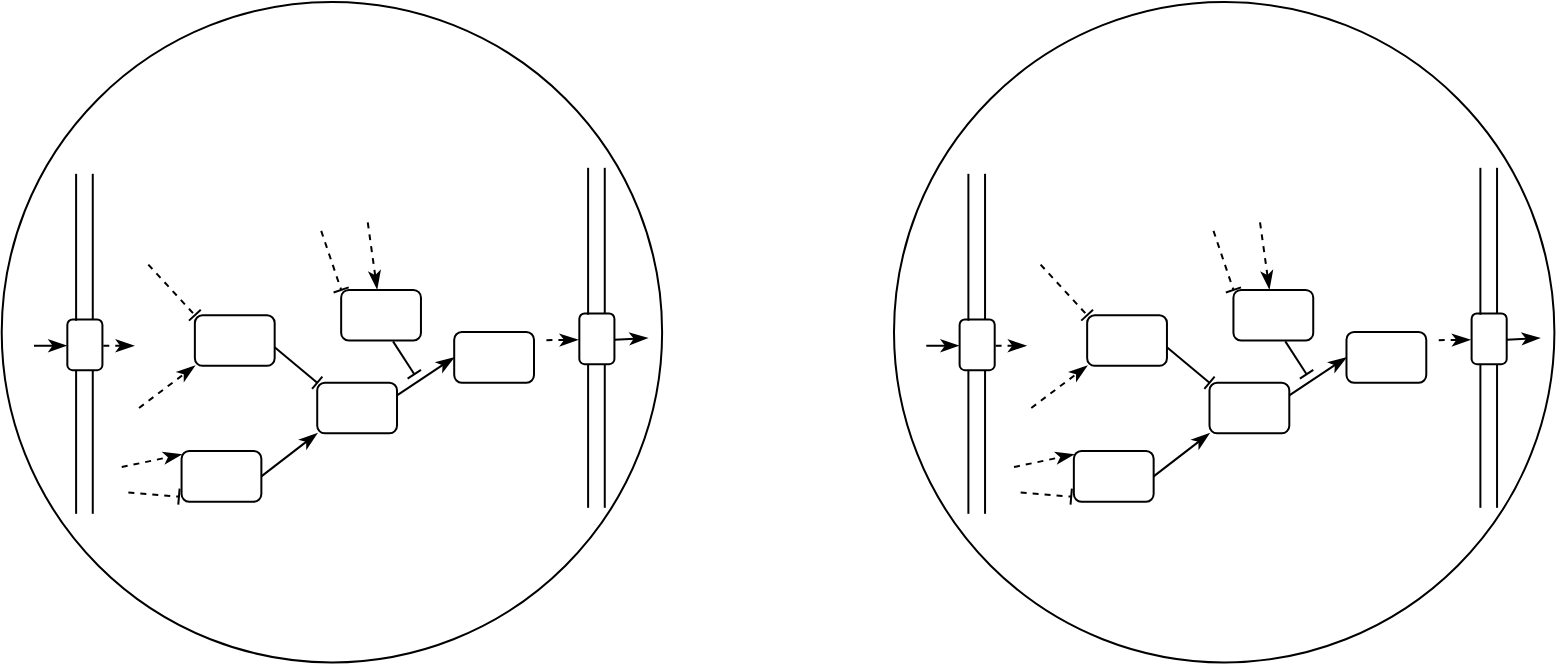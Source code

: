 <mxfile version="21.3.5" type="github">
  <diagram name="Pagina-1" id="Wt9UrQJUb0UYPPKEyl78">
    <mxGraphModel dx="339" dy="211" grid="1" gridSize="10" guides="1" tooltips="1" connect="1" arrows="1" fold="1" page="1" pageScale="1" pageWidth="827" pageHeight="1169" math="0" shadow="0">
      <root>
        <mxCell id="0" />
        <mxCell id="1" parent="0" />
        <mxCell id="3cHYdDrRVw5-Ya5xDgzx-17" value="" style="group" vertex="1" connectable="0" parent="1">
          <mxGeometry x="40" y="85.91" width="314.06" height="244.286" as="geometry" />
        </mxCell>
        <mxCell id="3cHYdDrRVw5-Ya5xDgzx-18" value="" style="endArrow=none;html=1;rounded=0;" edge="1" parent="3cHYdDrRVw5-Ya5xDgzx-17">
          <mxGeometry width="50" height="50" relative="1" as="geometry">
            <mxPoint x="21.053" y="170" as="sourcePoint" />
            <mxPoint x="21.053" y="97.143" as="targetPoint" />
          </mxGeometry>
        </mxCell>
        <mxCell id="3cHYdDrRVw5-Ya5xDgzx-19" value="" style="endArrow=none;html=1;rounded=0;" edge="1" parent="3cHYdDrRVw5-Ya5xDgzx-17">
          <mxGeometry width="50" height="50" relative="1" as="geometry">
            <mxPoint x="29.386" y="170" as="sourcePoint" />
            <mxPoint x="29.386" y="97.143" as="targetPoint" />
          </mxGeometry>
        </mxCell>
        <mxCell id="3cHYdDrRVw5-Ya5xDgzx-20" value="" style="group" vertex="1" connectable="0" parent="3cHYdDrRVw5-Ya5xDgzx-17">
          <mxGeometry x="43.86" y="24.286" width="270.2" height="220" as="geometry" />
        </mxCell>
        <mxCell id="3cHYdDrRVw5-Ya5xDgzx-21" style="edgeStyle=none;rounded=0;orthogonalLoop=1;jettySize=auto;html=1;exitX=0.65;exitY=1.017;exitDx=0;exitDy=0;endArrow=baseDash;endFill=0;exitPerimeter=0;" edge="1" parent="3cHYdDrRVw5-Ya5xDgzx-20" source="3cHYdDrRVw5-Ya5xDgzx-22">
          <mxGeometry relative="1" as="geometry">
            <mxPoint x="146.293" y="75.939" as="targetPoint" />
            <mxPoint x="136.319" y="59.063" as="sourcePoint" />
          </mxGeometry>
        </mxCell>
        <mxCell id="3cHYdDrRVw5-Ya5xDgzx-22" value="" style="rounded=1;whiteSpace=wrap;html=1;" vertex="1" parent="3cHYdDrRVw5-Ya5xDgzx-20">
          <mxGeometry x="109.72" y="33.751" width="39.898" height="25.313" as="geometry" />
        </mxCell>
        <mxCell id="3cHYdDrRVw5-Ya5xDgzx-23" value="" style="rounded=1;whiteSpace=wrap;html=1;" vertex="1" parent="3cHYdDrRVw5-Ya5xDgzx-20">
          <mxGeometry x="166.242" y="54.845" width="39.898" height="25.313" as="geometry" />
        </mxCell>
        <mxCell id="3cHYdDrRVw5-Ya5xDgzx-24" value="" style="rounded=1;whiteSpace=wrap;html=1;" vertex="1" parent="3cHYdDrRVw5-Ya5xDgzx-20">
          <mxGeometry x="97.75" y="80.158" width="39.898" height="25.313" as="geometry" />
        </mxCell>
        <mxCell id="3cHYdDrRVw5-Ya5xDgzx-25" style="edgeStyle=none;rounded=0;orthogonalLoop=1;jettySize=auto;html=1;exitX=1;exitY=0.25;exitDx=0;exitDy=0;entryX=0;entryY=0.5;entryDx=0;entryDy=0;endArrow=classicThin;endFill=1;" edge="1" parent="3cHYdDrRVw5-Ya5xDgzx-20" source="3cHYdDrRVw5-Ya5xDgzx-24" target="3cHYdDrRVw5-Ya5xDgzx-23">
          <mxGeometry relative="1" as="geometry">
            <mxPoint x="129.669" y="92.814" as="sourcePoint" />
            <mxPoint x="164.247" y="67.096" as="targetPoint" />
          </mxGeometry>
        </mxCell>
        <mxCell id="3cHYdDrRVw5-Ya5xDgzx-26" value="" style="rounded=1;whiteSpace=wrap;html=1;" vertex="1" parent="3cHYdDrRVw5-Ya5xDgzx-20">
          <mxGeometry x="36.573" y="46.407" width="39.898" height="25.313" as="geometry" />
        </mxCell>
        <mxCell id="3cHYdDrRVw5-Ya5xDgzx-27" style="rounded=0;orthogonalLoop=1;jettySize=auto;html=1;exitX=1;exitY=0.633;exitDx=0;exitDy=0;entryX=0;entryY=0;entryDx=0;entryDy=0;endArrow=baseDash;endFill=0;exitPerimeter=0;" edge="1" parent="3cHYdDrRVw5-Ya5xDgzx-20" source="3cHYdDrRVw5-Ya5xDgzx-26" target="3cHYdDrRVw5-Ya5xDgzx-24">
          <mxGeometry relative="1" as="geometry">
            <mxPoint x="103.07" y="84.376" as="targetPoint" />
            <mxPoint x="75.901" y="62.558" as="sourcePoint" />
          </mxGeometry>
        </mxCell>
        <mxCell id="3cHYdDrRVw5-Ya5xDgzx-28" value="" style="rounded=1;whiteSpace=wrap;html=1;" vertex="1" parent="3cHYdDrRVw5-Ya5xDgzx-20">
          <mxGeometry x="29.924" y="114.33" width="39.898" height="25.313" as="geometry" />
        </mxCell>
        <mxCell id="3cHYdDrRVw5-Ya5xDgzx-29" style="edgeStyle=none;rounded=0;orthogonalLoop=1;jettySize=auto;html=1;exitX=1;exitY=0.5;exitDx=0;exitDy=0;entryX=0;entryY=1;entryDx=0;entryDy=0;endArrow=classicThin;endFill=1;" edge="1" parent="3cHYdDrRVw5-Ya5xDgzx-20" source="3cHYdDrRVw5-Ya5xDgzx-28" target="3cHYdDrRVw5-Ya5xDgzx-24">
          <mxGeometry relative="1" as="geometry">
            <mxPoint x="69.251" y="127.288" as="sourcePoint" />
            <mxPoint x="106.965" y="104.747" as="targetPoint" />
          </mxGeometry>
        </mxCell>
        <mxCell id="3cHYdDrRVw5-Ya5xDgzx-30" style="rounded=0;orthogonalLoop=1;jettySize=auto;html=1;entryX=0;entryY=0;entryDx=0;entryDy=0;endArrow=baseDash;endFill=0;dashed=1;" edge="1" parent="3cHYdDrRVw5-Ya5xDgzx-20" target="3cHYdDrRVw5-Ya5xDgzx-22">
          <mxGeometry relative="1" as="geometry">
            <mxPoint x="101.075" y="84.376" as="targetPoint" />
            <mxPoint x="99.745" y="4.219" as="sourcePoint" />
          </mxGeometry>
        </mxCell>
        <mxCell id="3cHYdDrRVw5-Ya5xDgzx-31" style="rounded=0;orthogonalLoop=1;jettySize=auto;html=1;entryX=0;entryY=0;entryDx=0;entryDy=0;endArrow=baseDash;endFill=0;dashed=1;" edge="1" parent="3cHYdDrRVw5-Ya5xDgzx-20" target="3cHYdDrRVw5-Ya5xDgzx-26">
          <mxGeometry relative="1" as="geometry">
            <mxPoint x="113.045" y="37.969" as="targetPoint" />
            <mxPoint x="13.299" y="21.094" as="sourcePoint" />
          </mxGeometry>
        </mxCell>
        <mxCell id="3cHYdDrRVw5-Ya5xDgzx-32" style="rounded=0;orthogonalLoop=1;jettySize=auto;html=1;endArrow=baseDash;endFill=0;dashed=1;entryX=-0.033;entryY=0.9;entryDx=0;entryDy=0;entryPerimeter=0;" edge="1" parent="3cHYdDrRVw5-Ya5xDgzx-20" target="3cHYdDrRVw5-Ya5xDgzx-28">
          <mxGeometry relative="1" as="geometry">
            <mxPoint x="26.599" y="130.783" as="targetPoint" />
            <mxPoint x="3.325" y="135.002" as="sourcePoint" />
          </mxGeometry>
        </mxCell>
        <mxCell id="3cHYdDrRVw5-Ya5xDgzx-33" style="edgeStyle=none;rounded=0;orthogonalLoop=1;jettySize=auto;html=1;exitX=1;exitY=0.5;exitDx=0;exitDy=0;entryX=0;entryY=1;entryDx=0;entryDy=0;endArrow=classicThin;endFill=1;dashed=1;" edge="1" parent="3cHYdDrRVw5-Ya5xDgzx-20">
          <mxGeometry relative="1" as="geometry">
            <mxPoint x="8.645" y="92.814" as="sourcePoint" />
            <mxPoint x="36.573" y="71.72" as="targetPoint" />
          </mxGeometry>
        </mxCell>
        <mxCell id="3cHYdDrRVw5-Ya5xDgzx-34" style="edgeStyle=none;rounded=0;orthogonalLoop=1;jettySize=auto;html=1;entryX=0;entryY=1;entryDx=0;entryDy=0;endArrow=classicThin;endFill=1;dashed=1;" edge="1" parent="3cHYdDrRVw5-Ya5xDgzx-20">
          <mxGeometry relative="1" as="geometry">
            <mxPoint y="122.346" as="sourcePoint" />
            <mxPoint x="29.924" y="116.017" as="targetPoint" />
          </mxGeometry>
        </mxCell>
        <mxCell id="3cHYdDrRVw5-Ya5xDgzx-35" style="edgeStyle=none;rounded=0;orthogonalLoop=1;jettySize=auto;html=1;entryX=0.45;entryY=-0.017;entryDx=0;entryDy=0;endArrow=classicThin;endFill=1;dashed=1;entryPerimeter=0;" edge="1" parent="3cHYdDrRVw5-Ya5xDgzx-20" target="3cHYdDrRVw5-Ya5xDgzx-22">
          <mxGeometry relative="1" as="geometry">
            <mxPoint x="123.019" as="sourcePoint" />
            <mxPoint x="33.248" y="120.236" as="targetPoint" />
          </mxGeometry>
        </mxCell>
        <mxCell id="3cHYdDrRVw5-Ya5xDgzx-36" value="" style="ellipse;whiteSpace=wrap;html=1;aspect=fixed;fillColor=none;" vertex="1" parent="3cHYdDrRVw5-Ya5xDgzx-20">
          <mxGeometry x="-60" y="-110.2" width="330.2" height="330.2" as="geometry" />
        </mxCell>
        <mxCell id="3cHYdDrRVw5-Ya5xDgzx-37" style="edgeStyle=none;rounded=0;orthogonalLoop=1;jettySize=auto;html=1;exitX=1.025;exitY=0.675;exitDx=0;exitDy=0;dashed=1;endArrow=classicThin;endFill=1;exitPerimeter=0;" edge="1" parent="3cHYdDrRVw5-Ya5xDgzx-17">
          <mxGeometry relative="1" as="geometry">
            <mxPoint x="50" y="86" as="targetPoint" />
            <mxPoint x="34.649" y="85.943" as="sourcePoint" />
          </mxGeometry>
        </mxCell>
        <mxCell id="3cHYdDrRVw5-Ya5xDgzx-38" value="" style="rounded=1;whiteSpace=wrap;html=1;" vertex="1" parent="3cHYdDrRVw5-Ya5xDgzx-17">
          <mxGeometry x="16.667" y="72.857" width="17.544" height="25.312" as="geometry" />
        </mxCell>
        <mxCell id="3cHYdDrRVw5-Ya5xDgzx-39" value="" style="endArrow=none;html=1;rounded=0;" edge="1" parent="3cHYdDrRVw5-Ya5xDgzx-17">
          <mxGeometry width="50" height="50" relative="1" as="geometry">
            <mxPoint x="21.053" y="73.464" as="sourcePoint" />
            <mxPoint x="21.053" as="targetPoint" />
          </mxGeometry>
        </mxCell>
        <mxCell id="3cHYdDrRVw5-Ya5xDgzx-40" style="edgeStyle=none;rounded=0;orthogonalLoop=1;jettySize=auto;html=1;entryX=-0.02;entryY=0.279;entryDx=0;entryDy=0;endArrow=classicThin;endFill=1;entryPerimeter=0;" edge="1" parent="3cHYdDrRVw5-Ya5xDgzx-17">
          <mxGeometry relative="1" as="geometry">
            <mxPoint y="86" as="sourcePoint" />
            <mxPoint x="16.316" y="85.919" as="targetPoint" />
          </mxGeometry>
        </mxCell>
        <mxCell id="3cHYdDrRVw5-Ya5xDgzx-41" value="" style="endArrow=none;html=1;rounded=0;" edge="1" parent="3cHYdDrRVw5-Ya5xDgzx-17">
          <mxGeometry width="50" height="50" relative="1" as="geometry">
            <mxPoint x="29.386" y="72.857" as="sourcePoint" />
            <mxPoint x="29.386" as="targetPoint" />
          </mxGeometry>
        </mxCell>
        <mxCell id="3cHYdDrRVw5-Ya5xDgzx-42" value="" style="endArrow=none;html=1;rounded=0;" edge="1" parent="1">
          <mxGeometry width="50" height="50" relative="1" as="geometry">
            <mxPoint x="317.053" y="252.91" as="sourcePoint" />
            <mxPoint x="317.053" y="180.053" as="targetPoint" />
          </mxGeometry>
        </mxCell>
        <mxCell id="3cHYdDrRVw5-Ya5xDgzx-43" value="" style="endArrow=none;html=1;rounded=0;" edge="1" parent="1">
          <mxGeometry width="50" height="50" relative="1" as="geometry">
            <mxPoint x="325.386" y="252.91" as="sourcePoint" />
            <mxPoint x="325.386" y="180.053" as="targetPoint" />
          </mxGeometry>
        </mxCell>
        <mxCell id="3cHYdDrRVw5-Ya5xDgzx-44" style="edgeStyle=none;rounded=0;orthogonalLoop=1;jettySize=auto;html=1;exitX=1;exitY=0.25;exitDx=0;exitDy=0;dashed=1;endArrow=classicThin;endFill=1;" edge="1" parent="1">
          <mxGeometry relative="1" as="geometry">
            <mxPoint x="312" y="168.91" as="targetPoint" />
            <mxPoint x="296.211" y="169.095" as="sourcePoint" />
          </mxGeometry>
        </mxCell>
        <mxCell id="3cHYdDrRVw5-Ya5xDgzx-45" value="" style="rounded=1;whiteSpace=wrap;html=1;" vertex="1" parent="1">
          <mxGeometry x="312.667" y="155.767" width="17.544" height="25.312" as="geometry" />
        </mxCell>
        <mxCell id="3cHYdDrRVw5-Ya5xDgzx-46" value="" style="endArrow=none;html=1;rounded=0;" edge="1" parent="1">
          <mxGeometry width="50" height="50" relative="1" as="geometry">
            <mxPoint x="317.053" y="156.374" as="sourcePoint" />
            <mxPoint x="317.053" y="82.91" as="targetPoint" />
          </mxGeometry>
        </mxCell>
        <mxCell id="3cHYdDrRVw5-Ya5xDgzx-47" value="" style="endArrow=none;html=1;rounded=0;" edge="1" parent="1">
          <mxGeometry width="50" height="50" relative="1" as="geometry">
            <mxPoint x="325.386" y="155.767" as="sourcePoint" />
            <mxPoint x="325.386" y="82.91" as="targetPoint" />
          </mxGeometry>
        </mxCell>
        <mxCell id="3cHYdDrRVw5-Ya5xDgzx-48" style="edgeStyle=none;rounded=0;orthogonalLoop=1;jettySize=auto;html=1;entryX=0;entryY=0.25;entryDx=0;entryDy=0;endArrow=classicThin;endFill=1;" edge="1" parent="1">
          <mxGeometry relative="1" as="geometry">
            <mxPoint x="330.21" y="168.83" as="sourcePoint" />
            <mxPoint x="346.877" y="168.015" as="targetPoint" />
          </mxGeometry>
        </mxCell>
        <mxCell id="3cHYdDrRVw5-Ya5xDgzx-81" value="" style="group" vertex="1" connectable="0" parent="1">
          <mxGeometry x="486.14" y="85.91" width="314.06" height="244.286" as="geometry" />
        </mxCell>
        <mxCell id="3cHYdDrRVw5-Ya5xDgzx-82" value="" style="endArrow=none;html=1;rounded=0;" edge="1" parent="3cHYdDrRVw5-Ya5xDgzx-81">
          <mxGeometry width="50" height="50" relative="1" as="geometry">
            <mxPoint x="21.053" y="170" as="sourcePoint" />
            <mxPoint x="21.053" y="97.143" as="targetPoint" />
          </mxGeometry>
        </mxCell>
        <mxCell id="3cHYdDrRVw5-Ya5xDgzx-83" value="" style="endArrow=none;html=1;rounded=0;" edge="1" parent="3cHYdDrRVw5-Ya5xDgzx-81">
          <mxGeometry width="50" height="50" relative="1" as="geometry">
            <mxPoint x="29.386" y="170" as="sourcePoint" />
            <mxPoint x="29.386" y="97.143" as="targetPoint" />
          </mxGeometry>
        </mxCell>
        <mxCell id="3cHYdDrRVw5-Ya5xDgzx-84" value="" style="group" vertex="1" connectable="0" parent="3cHYdDrRVw5-Ya5xDgzx-81">
          <mxGeometry x="43.86" y="24.286" width="270.2" height="220" as="geometry" />
        </mxCell>
        <mxCell id="3cHYdDrRVw5-Ya5xDgzx-85" style="edgeStyle=none;rounded=0;orthogonalLoop=1;jettySize=auto;html=1;exitX=0.65;exitY=1.017;exitDx=0;exitDy=0;endArrow=baseDash;endFill=0;exitPerimeter=0;" edge="1" parent="3cHYdDrRVw5-Ya5xDgzx-84" source="3cHYdDrRVw5-Ya5xDgzx-86">
          <mxGeometry relative="1" as="geometry">
            <mxPoint x="146.293" y="75.939" as="targetPoint" />
            <mxPoint x="136.319" y="59.063" as="sourcePoint" />
          </mxGeometry>
        </mxCell>
        <mxCell id="3cHYdDrRVw5-Ya5xDgzx-86" value="" style="rounded=1;whiteSpace=wrap;html=1;" vertex="1" parent="3cHYdDrRVw5-Ya5xDgzx-84">
          <mxGeometry x="109.72" y="33.751" width="39.898" height="25.313" as="geometry" />
        </mxCell>
        <mxCell id="3cHYdDrRVw5-Ya5xDgzx-87" value="" style="rounded=1;whiteSpace=wrap;html=1;" vertex="1" parent="3cHYdDrRVw5-Ya5xDgzx-84">
          <mxGeometry x="166.242" y="54.845" width="39.898" height="25.313" as="geometry" />
        </mxCell>
        <mxCell id="3cHYdDrRVw5-Ya5xDgzx-88" value="" style="rounded=1;whiteSpace=wrap;html=1;" vertex="1" parent="3cHYdDrRVw5-Ya5xDgzx-84">
          <mxGeometry x="97.75" y="80.158" width="39.898" height="25.313" as="geometry" />
        </mxCell>
        <mxCell id="3cHYdDrRVw5-Ya5xDgzx-89" style="edgeStyle=none;rounded=0;orthogonalLoop=1;jettySize=auto;html=1;exitX=1;exitY=0.25;exitDx=0;exitDy=0;entryX=0;entryY=0.5;entryDx=0;entryDy=0;endArrow=classicThin;endFill=1;" edge="1" parent="3cHYdDrRVw5-Ya5xDgzx-84" source="3cHYdDrRVw5-Ya5xDgzx-88" target="3cHYdDrRVw5-Ya5xDgzx-87">
          <mxGeometry relative="1" as="geometry">
            <mxPoint x="129.669" y="92.814" as="sourcePoint" />
            <mxPoint x="164.247" y="67.096" as="targetPoint" />
          </mxGeometry>
        </mxCell>
        <mxCell id="3cHYdDrRVw5-Ya5xDgzx-90" value="" style="rounded=1;whiteSpace=wrap;html=1;" vertex="1" parent="3cHYdDrRVw5-Ya5xDgzx-84">
          <mxGeometry x="36.573" y="46.407" width="39.898" height="25.313" as="geometry" />
        </mxCell>
        <mxCell id="3cHYdDrRVw5-Ya5xDgzx-91" style="rounded=0;orthogonalLoop=1;jettySize=auto;html=1;exitX=1;exitY=0.633;exitDx=0;exitDy=0;entryX=0;entryY=0;entryDx=0;entryDy=0;endArrow=baseDash;endFill=0;exitPerimeter=0;" edge="1" parent="3cHYdDrRVw5-Ya5xDgzx-84" source="3cHYdDrRVw5-Ya5xDgzx-90" target="3cHYdDrRVw5-Ya5xDgzx-88">
          <mxGeometry relative="1" as="geometry">
            <mxPoint x="103.07" y="84.376" as="targetPoint" />
            <mxPoint x="75.901" y="62.558" as="sourcePoint" />
          </mxGeometry>
        </mxCell>
        <mxCell id="3cHYdDrRVw5-Ya5xDgzx-92" value="" style="rounded=1;whiteSpace=wrap;html=1;" vertex="1" parent="3cHYdDrRVw5-Ya5xDgzx-84">
          <mxGeometry x="29.924" y="114.33" width="39.898" height="25.313" as="geometry" />
        </mxCell>
        <mxCell id="3cHYdDrRVw5-Ya5xDgzx-93" style="edgeStyle=none;rounded=0;orthogonalLoop=1;jettySize=auto;html=1;exitX=1;exitY=0.5;exitDx=0;exitDy=0;entryX=0;entryY=1;entryDx=0;entryDy=0;endArrow=classicThin;endFill=1;" edge="1" parent="3cHYdDrRVw5-Ya5xDgzx-84" source="3cHYdDrRVw5-Ya5xDgzx-92" target="3cHYdDrRVw5-Ya5xDgzx-88">
          <mxGeometry relative="1" as="geometry">
            <mxPoint x="69.251" y="127.288" as="sourcePoint" />
            <mxPoint x="106.965" y="104.747" as="targetPoint" />
          </mxGeometry>
        </mxCell>
        <mxCell id="3cHYdDrRVw5-Ya5xDgzx-94" style="rounded=0;orthogonalLoop=1;jettySize=auto;html=1;entryX=0;entryY=0;entryDx=0;entryDy=0;endArrow=baseDash;endFill=0;dashed=1;" edge="1" parent="3cHYdDrRVw5-Ya5xDgzx-84" target="3cHYdDrRVw5-Ya5xDgzx-86">
          <mxGeometry relative="1" as="geometry">
            <mxPoint x="101.075" y="84.376" as="targetPoint" />
            <mxPoint x="99.745" y="4.219" as="sourcePoint" />
          </mxGeometry>
        </mxCell>
        <mxCell id="3cHYdDrRVw5-Ya5xDgzx-95" style="rounded=0;orthogonalLoop=1;jettySize=auto;html=1;entryX=0;entryY=0;entryDx=0;entryDy=0;endArrow=baseDash;endFill=0;dashed=1;" edge="1" parent="3cHYdDrRVw5-Ya5xDgzx-84" target="3cHYdDrRVw5-Ya5xDgzx-90">
          <mxGeometry relative="1" as="geometry">
            <mxPoint x="113.045" y="37.969" as="targetPoint" />
            <mxPoint x="13.299" y="21.094" as="sourcePoint" />
          </mxGeometry>
        </mxCell>
        <mxCell id="3cHYdDrRVw5-Ya5xDgzx-96" style="rounded=0;orthogonalLoop=1;jettySize=auto;html=1;endArrow=baseDash;endFill=0;dashed=1;entryX=-0.033;entryY=0.9;entryDx=0;entryDy=0;entryPerimeter=0;" edge="1" parent="3cHYdDrRVw5-Ya5xDgzx-84" target="3cHYdDrRVw5-Ya5xDgzx-92">
          <mxGeometry relative="1" as="geometry">
            <mxPoint x="26.599" y="130.783" as="targetPoint" />
            <mxPoint x="3.325" y="135.002" as="sourcePoint" />
          </mxGeometry>
        </mxCell>
        <mxCell id="3cHYdDrRVw5-Ya5xDgzx-97" style="edgeStyle=none;rounded=0;orthogonalLoop=1;jettySize=auto;html=1;exitX=1;exitY=0.5;exitDx=0;exitDy=0;entryX=0;entryY=1;entryDx=0;entryDy=0;endArrow=classicThin;endFill=1;dashed=1;" edge="1" parent="3cHYdDrRVw5-Ya5xDgzx-84">
          <mxGeometry relative="1" as="geometry">
            <mxPoint x="8.645" y="92.814" as="sourcePoint" />
            <mxPoint x="36.573" y="71.72" as="targetPoint" />
          </mxGeometry>
        </mxCell>
        <mxCell id="3cHYdDrRVw5-Ya5xDgzx-98" style="edgeStyle=none;rounded=0;orthogonalLoop=1;jettySize=auto;html=1;entryX=0;entryY=1;entryDx=0;entryDy=0;endArrow=classicThin;endFill=1;dashed=1;" edge="1" parent="3cHYdDrRVw5-Ya5xDgzx-84">
          <mxGeometry relative="1" as="geometry">
            <mxPoint y="122.346" as="sourcePoint" />
            <mxPoint x="29.924" y="116.017" as="targetPoint" />
          </mxGeometry>
        </mxCell>
        <mxCell id="3cHYdDrRVw5-Ya5xDgzx-99" style="edgeStyle=none;rounded=0;orthogonalLoop=1;jettySize=auto;html=1;entryX=0.45;entryY=-0.017;entryDx=0;entryDy=0;endArrow=classicThin;endFill=1;dashed=1;entryPerimeter=0;" edge="1" parent="3cHYdDrRVw5-Ya5xDgzx-84" target="3cHYdDrRVw5-Ya5xDgzx-86">
          <mxGeometry relative="1" as="geometry">
            <mxPoint x="123.019" as="sourcePoint" />
            <mxPoint x="33.248" y="120.236" as="targetPoint" />
          </mxGeometry>
        </mxCell>
        <mxCell id="3cHYdDrRVw5-Ya5xDgzx-100" value="" style="ellipse;whiteSpace=wrap;html=1;aspect=fixed;fillColor=none;" vertex="1" parent="3cHYdDrRVw5-Ya5xDgzx-84">
          <mxGeometry x="-60" y="-110.2" width="330.2" height="330.2" as="geometry" />
        </mxCell>
        <mxCell id="3cHYdDrRVw5-Ya5xDgzx-101" style="edgeStyle=none;rounded=0;orthogonalLoop=1;jettySize=auto;html=1;exitX=1.025;exitY=0.675;exitDx=0;exitDy=0;dashed=1;endArrow=classicThin;endFill=1;exitPerimeter=0;" edge="1" parent="3cHYdDrRVw5-Ya5xDgzx-81">
          <mxGeometry relative="1" as="geometry">
            <mxPoint x="50" y="86" as="targetPoint" />
            <mxPoint x="34.649" y="85.943" as="sourcePoint" />
          </mxGeometry>
        </mxCell>
        <mxCell id="3cHYdDrRVw5-Ya5xDgzx-102" value="" style="rounded=1;whiteSpace=wrap;html=1;" vertex="1" parent="3cHYdDrRVw5-Ya5xDgzx-81">
          <mxGeometry x="16.667" y="72.857" width="17.544" height="25.312" as="geometry" />
        </mxCell>
        <mxCell id="3cHYdDrRVw5-Ya5xDgzx-103" value="" style="endArrow=none;html=1;rounded=0;" edge="1" parent="3cHYdDrRVw5-Ya5xDgzx-81">
          <mxGeometry width="50" height="50" relative="1" as="geometry">
            <mxPoint x="21.053" y="73.464" as="sourcePoint" />
            <mxPoint x="21.053" as="targetPoint" />
          </mxGeometry>
        </mxCell>
        <mxCell id="3cHYdDrRVw5-Ya5xDgzx-104" style="edgeStyle=none;rounded=0;orthogonalLoop=1;jettySize=auto;html=1;entryX=-0.02;entryY=0.279;entryDx=0;entryDy=0;endArrow=classicThin;endFill=1;entryPerimeter=0;" edge="1" parent="3cHYdDrRVw5-Ya5xDgzx-81">
          <mxGeometry relative="1" as="geometry">
            <mxPoint y="86" as="sourcePoint" />
            <mxPoint x="16.316" y="85.919" as="targetPoint" />
          </mxGeometry>
        </mxCell>
        <mxCell id="3cHYdDrRVw5-Ya5xDgzx-105" value="" style="endArrow=none;html=1;rounded=0;" edge="1" parent="3cHYdDrRVw5-Ya5xDgzx-81">
          <mxGeometry width="50" height="50" relative="1" as="geometry">
            <mxPoint x="29.386" y="72.857" as="sourcePoint" />
            <mxPoint x="29.386" as="targetPoint" />
          </mxGeometry>
        </mxCell>
        <mxCell id="3cHYdDrRVw5-Ya5xDgzx-106" value="" style="endArrow=none;html=1;rounded=0;" edge="1" parent="1">
          <mxGeometry width="50" height="50" relative="1" as="geometry">
            <mxPoint x="763.193" y="252.91" as="sourcePoint" />
            <mxPoint x="763.193" y="180.053" as="targetPoint" />
          </mxGeometry>
        </mxCell>
        <mxCell id="3cHYdDrRVw5-Ya5xDgzx-107" value="" style="endArrow=none;html=1;rounded=0;" edge="1" parent="1">
          <mxGeometry width="50" height="50" relative="1" as="geometry">
            <mxPoint x="771.526" y="252.91" as="sourcePoint" />
            <mxPoint x="771.526" y="180.053" as="targetPoint" />
          </mxGeometry>
        </mxCell>
        <mxCell id="3cHYdDrRVw5-Ya5xDgzx-108" style="edgeStyle=none;rounded=0;orthogonalLoop=1;jettySize=auto;html=1;exitX=1;exitY=0.25;exitDx=0;exitDy=0;dashed=1;endArrow=classicThin;endFill=1;" edge="1" parent="1">
          <mxGeometry relative="1" as="geometry">
            <mxPoint x="758.14" y="168.91" as="targetPoint" />
            <mxPoint x="742.351" y="169.095" as="sourcePoint" />
          </mxGeometry>
        </mxCell>
        <mxCell id="3cHYdDrRVw5-Ya5xDgzx-109" value="" style="rounded=1;whiteSpace=wrap;html=1;" vertex="1" parent="1">
          <mxGeometry x="758.807" y="155.767" width="17.544" height="25.312" as="geometry" />
        </mxCell>
        <mxCell id="3cHYdDrRVw5-Ya5xDgzx-110" value="" style="endArrow=none;html=1;rounded=0;" edge="1" parent="1">
          <mxGeometry width="50" height="50" relative="1" as="geometry">
            <mxPoint x="763.193" y="156.374" as="sourcePoint" />
            <mxPoint x="763.193" y="82.91" as="targetPoint" />
          </mxGeometry>
        </mxCell>
        <mxCell id="3cHYdDrRVw5-Ya5xDgzx-111" value="" style="endArrow=none;html=1;rounded=0;" edge="1" parent="1">
          <mxGeometry width="50" height="50" relative="1" as="geometry">
            <mxPoint x="771.526" y="155.767" as="sourcePoint" />
            <mxPoint x="771.526" y="82.91" as="targetPoint" />
          </mxGeometry>
        </mxCell>
        <mxCell id="3cHYdDrRVw5-Ya5xDgzx-112" style="edgeStyle=none;rounded=0;orthogonalLoop=1;jettySize=auto;html=1;entryX=0;entryY=0.25;entryDx=0;entryDy=0;endArrow=classicThin;endFill=1;" edge="1" parent="1">
          <mxGeometry relative="1" as="geometry">
            <mxPoint x="776.35" y="168.83" as="sourcePoint" />
            <mxPoint x="793.017" y="168.015" as="targetPoint" />
          </mxGeometry>
        </mxCell>
      </root>
    </mxGraphModel>
  </diagram>
</mxfile>
